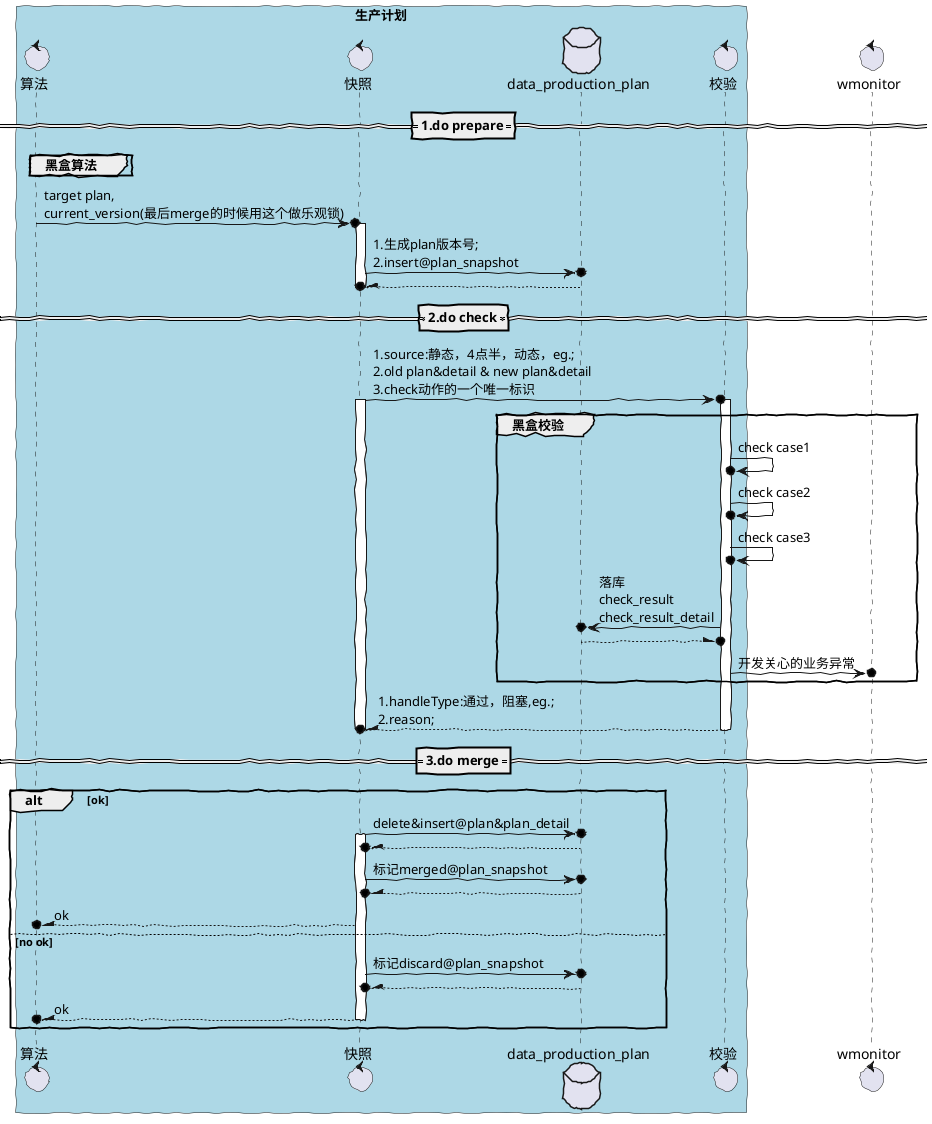@startuml
skinparam handwritten true

box "生产计划" #LightBlue

control 算法

control 快照

database data_production_plan

control 校验

end box

control wmonitor


==== 1.do prepare ====

group 黑盒算法
end group
算法 ->o 快照:target plan,\ncurrent_version(最后merge的时候用这个做乐观锁)

activate 快照
快照 ->o data_production_plan:1.生成plan版本号;\n2.insert@plan_snapshot
data_production_plan --\o 快照
deactivate 快照


==== 2.do check ====


快照 ->o 校验:1.source:静态，4点半，动态，eg.;\n2.old plan&detail & new plan&detail\n3.check动作的一个唯一标识
activate 快照
activate 校验
group 黑盒校验
校验 ->o 校验:check case1
校验 ->o 校验:check case2
校验 ->o 校验:check case3
校验 ->o data_production_plan:落库\ncheck_result\ncheck_result_detail
data_production_plan --\o 校验
校验 ->o wmonitor:开发关心的业务异常
end group
校验 --\o 快照:1.handleType:通过，阻塞,eg.;\n2.reason;
deactivate 校验
deactivate 快照

==== 3.do merge ====

alt ok
快照 ->o data_production_plan:delete&insert@plan&plan_detail
activate 快照
data_production_plan --\o 快照
快照 ->o data_production_plan:标记merged@plan_snapshot
data_production_plan --\o 快照
快照 --\o 算法:ok

else no ok

快照 ->o data_production_plan:标记discard@plan_snapshot
data_production_plan --\o 快照
快照 --\o 算法:ok
deactivate 快照
end

@enduml